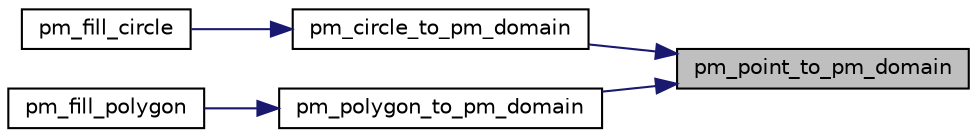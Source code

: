 digraph "pm_point_to_pm_domain"
{
 // INTERACTIVE_SVG=YES
 // LATEX_PDF_SIZE
  bgcolor="transparent";
  edge [fontname="Helvetica",fontsize="10",labelfontname="Helvetica",labelfontsize="10"];
  node [fontname="Helvetica",fontsize="10",shape=record];
  rankdir="RL";
  Node1 [label="pm_point_to_pm_domain",height=0.2,width=0.4,color="black", fillcolor="grey75", style="filled", fontcolor="black",tooltip=" "];
  Node1 -> Node2 [dir="back",color="midnightblue",fontsize="10",style="solid",fontname="Helvetica"];
  Node2 [label="pm_circle_to_pm_domain",height=0.2,width=0.4,color="black",URL="$db/dab/lib__pm_8c.html#a8592e169498e52ddc88b271679f83e00",tooltip=" "];
  Node2 -> Node3 [dir="back",color="midnightblue",fontsize="10",style="solid",fontname="Helvetica"];
  Node3 [label="pm_fill_circle",height=0.2,width=0.4,color="black",URL="$d8/d26/group__PM__FUNCTION__GROUP.html#ga99523a316a9dba9d75b3f0e1d047ec5c",tooltip=" "];
  Node1 -> Node4 [dir="back",color="midnightblue",fontsize="10",style="solid",fontname="Helvetica"];
  Node4 [label="pm_polygon_to_pm_domain",height=0.2,width=0.4,color="black",URL="$db/dab/lib__pm_8c.html#aa6e13f337982938aed0d4492a589a722",tooltip=" "];
  Node4 -> Node5 [dir="back",color="midnightblue",fontsize="10",style="solid",fontname="Helvetica"];
  Node5 [label="pm_fill_polygon",height=0.2,width=0.4,color="black",URL="$d8/d26/group__PM__FUNCTION__GROUP.html#ga7a7b565844f7e71b71766338df9978ef",tooltip=" "];
}

